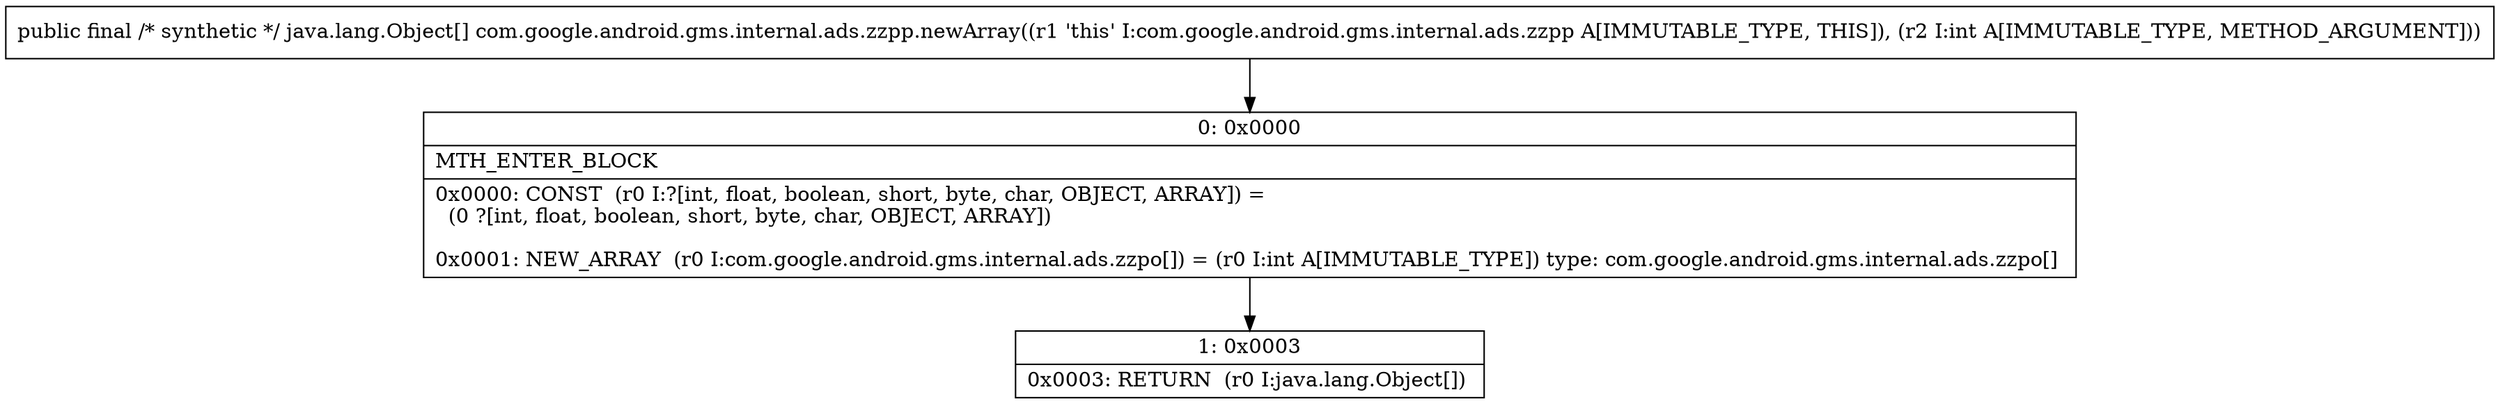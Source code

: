 digraph "CFG forcom.google.android.gms.internal.ads.zzpp.newArray(I)[Ljava\/lang\/Object;" {
Node_0 [shape=record,label="{0\:\ 0x0000|MTH_ENTER_BLOCK\l|0x0000: CONST  (r0 I:?[int, float, boolean, short, byte, char, OBJECT, ARRAY]) = \l  (0 ?[int, float, boolean, short, byte, char, OBJECT, ARRAY])\l \l0x0001: NEW_ARRAY  (r0 I:com.google.android.gms.internal.ads.zzpo[]) = (r0 I:int A[IMMUTABLE_TYPE]) type: com.google.android.gms.internal.ads.zzpo[] \l}"];
Node_1 [shape=record,label="{1\:\ 0x0003|0x0003: RETURN  (r0 I:java.lang.Object[]) \l}"];
MethodNode[shape=record,label="{public final \/* synthetic *\/ java.lang.Object[] com.google.android.gms.internal.ads.zzpp.newArray((r1 'this' I:com.google.android.gms.internal.ads.zzpp A[IMMUTABLE_TYPE, THIS]), (r2 I:int A[IMMUTABLE_TYPE, METHOD_ARGUMENT])) }"];
MethodNode -> Node_0;
Node_0 -> Node_1;
}

